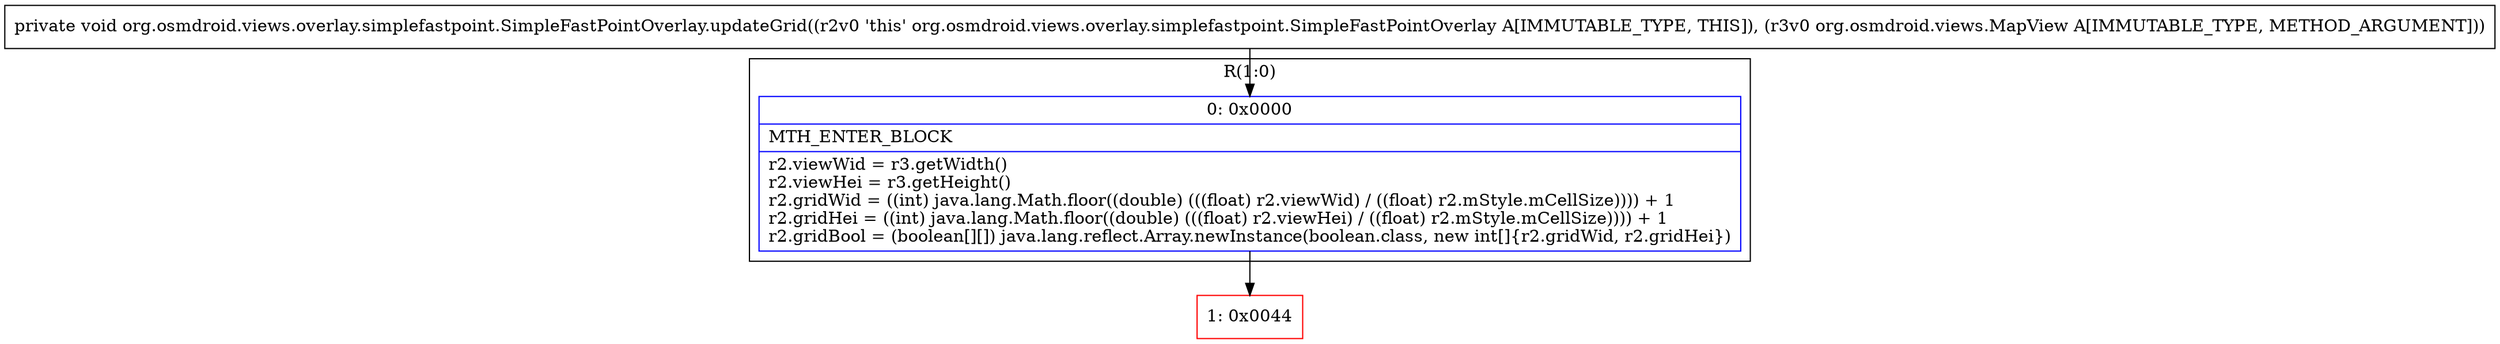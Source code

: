 digraph "CFG fororg.osmdroid.views.overlay.simplefastpoint.SimpleFastPointOverlay.updateGrid(Lorg\/osmdroid\/views\/MapView;)V" {
subgraph cluster_Region_348651371 {
label = "R(1:0)";
node [shape=record,color=blue];
Node_0 [shape=record,label="{0\:\ 0x0000|MTH_ENTER_BLOCK\l|r2.viewWid = r3.getWidth()\lr2.viewHei = r3.getHeight()\lr2.gridWid = ((int) java.lang.Math.floor((double) (((float) r2.viewWid) \/ ((float) r2.mStyle.mCellSize)))) + 1\lr2.gridHei = ((int) java.lang.Math.floor((double) (((float) r2.viewHei) \/ ((float) r2.mStyle.mCellSize)))) + 1\lr2.gridBool = (boolean[][]) java.lang.reflect.Array.newInstance(boolean.class, new int[]\{r2.gridWid, r2.gridHei\})\l}"];
}
Node_1 [shape=record,color=red,label="{1\:\ 0x0044}"];
MethodNode[shape=record,label="{private void org.osmdroid.views.overlay.simplefastpoint.SimpleFastPointOverlay.updateGrid((r2v0 'this' org.osmdroid.views.overlay.simplefastpoint.SimpleFastPointOverlay A[IMMUTABLE_TYPE, THIS]), (r3v0 org.osmdroid.views.MapView A[IMMUTABLE_TYPE, METHOD_ARGUMENT])) }"];
MethodNode -> Node_0;
Node_0 -> Node_1;
}


